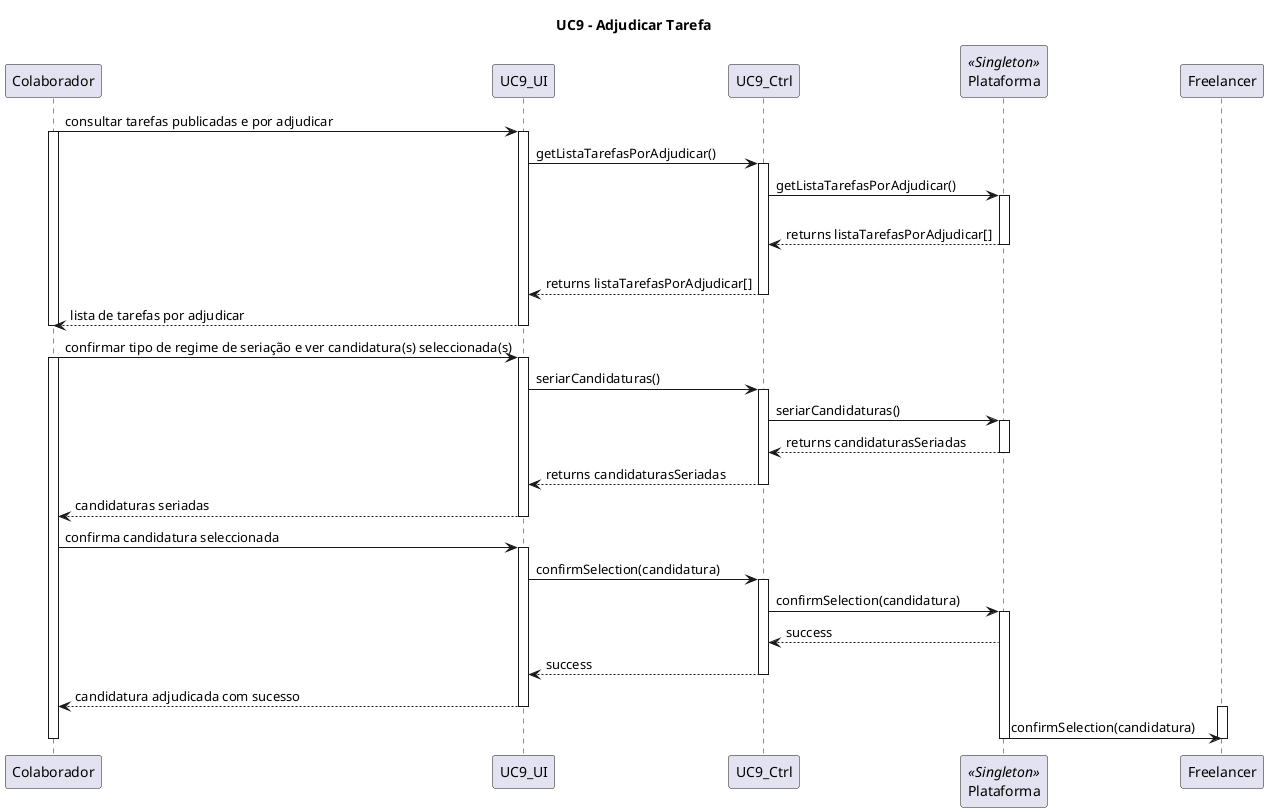 @startuml
title UC9 - Adjudicar Tarefa

participant Colaborador
participant UC9_UI
participant UC9_Ctrl
participant Plataforma << Singleton >>
participant Freelancer

Colaborador -> UC9_UI: consultar tarefas publicadas e por adjudicar
activate Colaborador 
activate UC9_UI
UC9_UI -> UC9_Ctrl: getListaTarefasPorAdjudicar()
activate UC9_Ctrl
UC9_Ctrl -> Plataforma: getListaTarefasPorAdjudicar()
activate Plataforma 
Plataforma --> UC9_Ctrl: \nreturns listaTarefasPorAdjudicar[]
deactivate Plataforma
UC9_Ctrl --> UC9_UI: \nreturns listaTarefasPorAdjudicar[]
deactivate UC9_Ctrl
UC9_UI --> Colaborador: lista de tarefas por adjudicar
deactivate UC9_UI
deactivate Colaborador
Colaborador -> UC9_UI: confirmar tipo de regime de seriação e ver candidatura(s) seleccionada(s)
activate Colaborador
activate UC9_UI
UC9_UI -> UC9_Ctrl: seriarCandidaturas()
activate UC9_Ctrl
UC9_Ctrl -> Plataforma: seriarCandidaturas()
activate Plataforma
Plataforma --> UC9_Ctrl: returns candidaturasSeriadas
deactivate Plataforma
UC9_Ctrl --> UC9_UI: returns candidaturasSeriadas
deactivate UC9_Ctrl
UC9_UI --> Colaborador: candidaturas seriadas
deactivate UC9_UI
Colaborador -> UC9_UI: confirma candidatura seleccionada
activate UC9_UI
UC9_UI -> UC9_Ctrl: confirmSelection(candidatura)
activate UC9_Ctrl
UC9_Ctrl -> Plataforma: confirmSelection(candidatura)
activate Plataforma
Plataforma --> UC9_Ctrl: success
UC9_Ctrl --> UC9_UI: success
deactivate UC9_Ctrl
UC9_UI --> Colaborador: candidatura adjudicada com sucesso
deactivate UC9_UI
activate Freelancer
Plataforma -> Freelancer: confirmSelection(candidatura)
deactivate Plataforma
deactivate Freelancer
deactivate Colaborador

@enduml